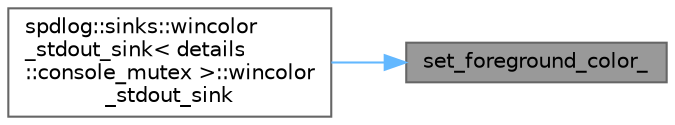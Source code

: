 digraph "set_foreground_color_"
{
 // LATEX_PDF_SIZE
  bgcolor="transparent";
  edge [fontname=Helvetica,fontsize=10,labelfontname=Helvetica,labelfontsize=10];
  node [fontname=Helvetica,fontsize=10,shape=box,height=0.2,width=0.4];
  rankdir="RL";
  Node1 [id="Node000001",label="set_foreground_color_",height=0.2,width=0.4,color="gray40", fillcolor="grey60", style="filled", fontcolor="black",tooltip=" "];
  Node1 -> Node2 [id="edge1_Node000001_Node000002",dir="back",color="steelblue1",style="solid",tooltip=" "];
  Node2 [id="Node000002",label="spdlog::sinks::wincolor\l_stdout_sink\< details\l::console_mutex \>::wincolor\l_stdout_sink",height=0.2,width=0.4,color="grey40", fillcolor="white", style="filled",URL="$classspdlog_1_1sinks_1_1wincolor__stdout__sink.html#a02f14dca872e161c0cc7d4e5188bc5f9",tooltip=" "];
}
